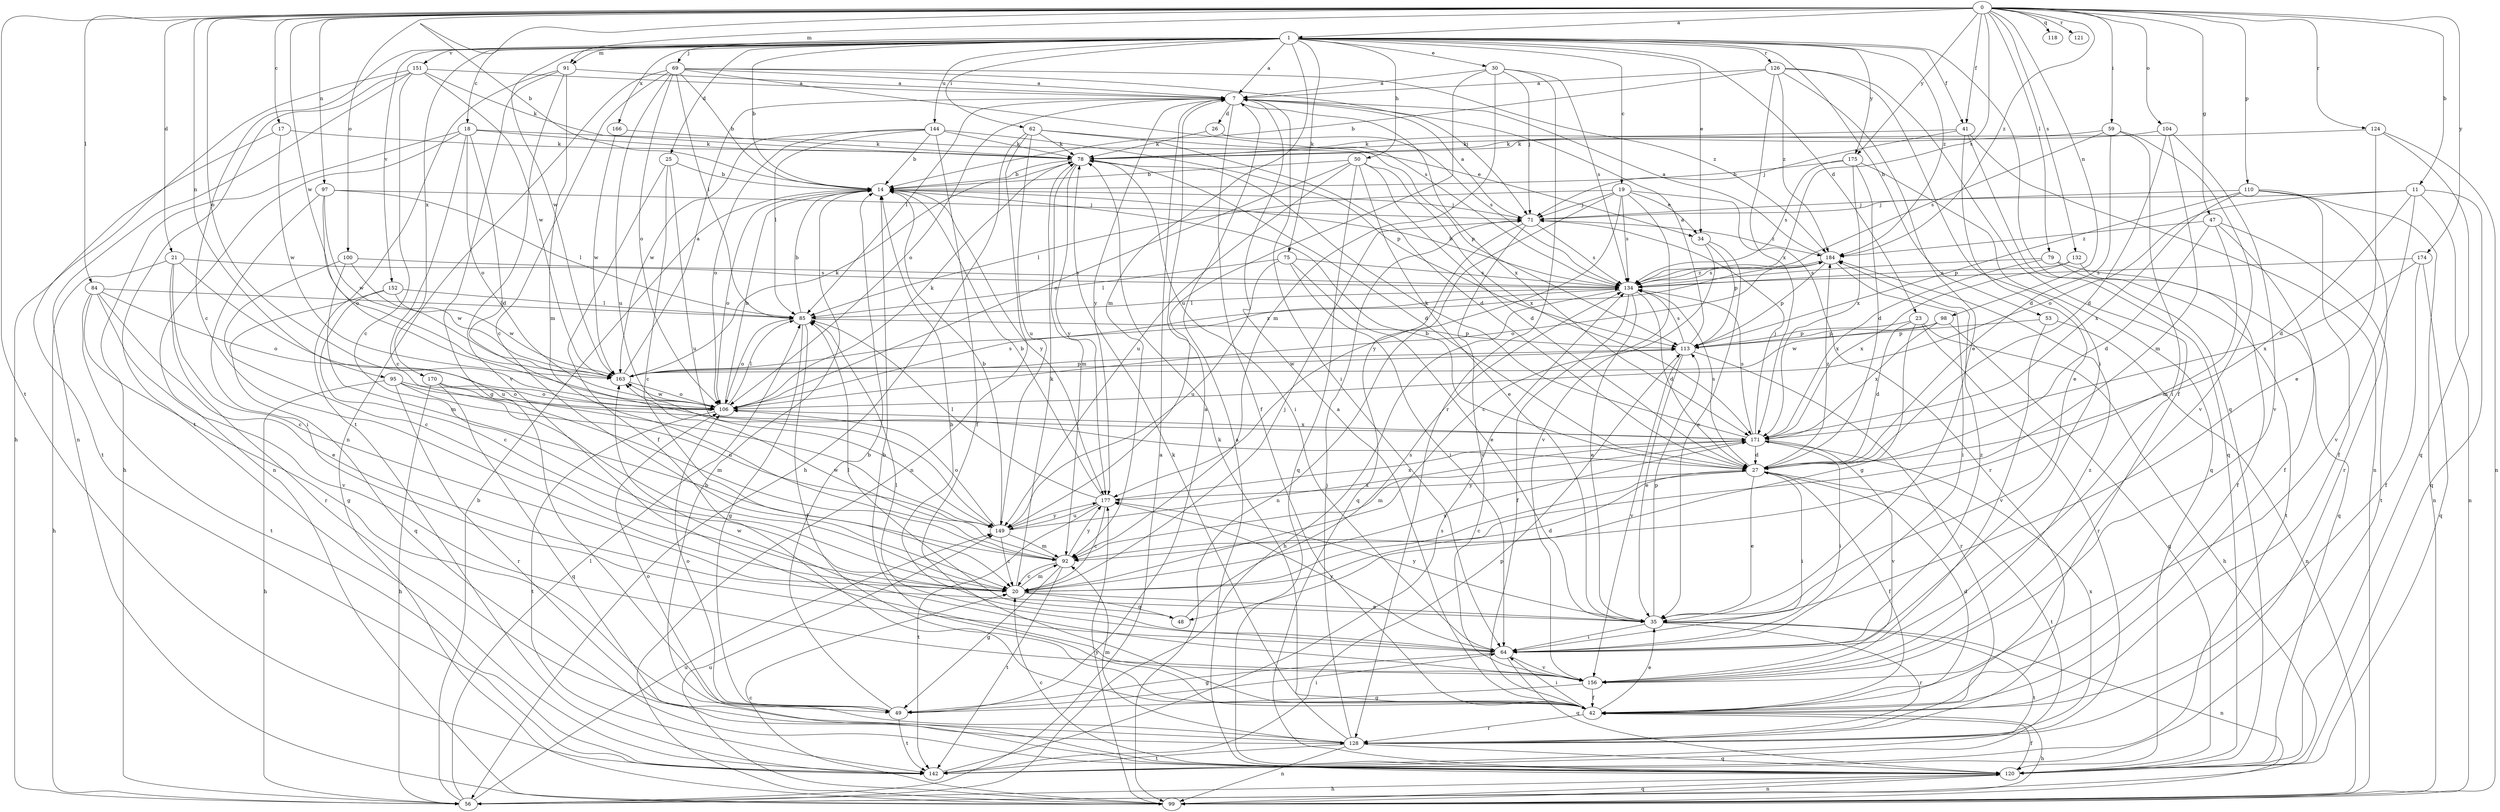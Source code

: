 strict digraph  {
0;
1;
7;
11;
14;
17;
18;
19;
20;
21;
23;
25;
26;
27;
30;
34;
35;
41;
42;
47;
48;
49;
50;
53;
56;
59;
62;
64;
69;
71;
75;
78;
79;
84;
85;
91;
92;
95;
97;
98;
99;
100;
104;
106;
110;
113;
118;
120;
121;
124;
126;
128;
132;
134;
142;
144;
149;
151;
152;
156;
163;
166;
170;
171;
174;
175;
177;
184;
0 -> 1  [label=a];
0 -> 11  [label=b];
0 -> 14  [label=b];
0 -> 17  [label=c];
0 -> 21  [label=d];
0 -> 41  [label=f];
0 -> 47  [label=g];
0 -> 59  [label=i];
0 -> 79  [label=l];
0 -> 84  [label=l];
0 -> 91  [label=m];
0 -> 95  [label=n];
0 -> 97  [label=n];
0 -> 98  [label=n];
0 -> 100  [label=o];
0 -> 104  [label=o];
0 -> 106  [label=o];
0 -> 110  [label=p];
0 -> 118  [label=q];
0 -> 121  [label=r];
0 -> 124  [label=r];
0 -> 132  [label=s];
0 -> 134  [label=s];
0 -> 142  [label=t];
0 -> 163  [label=w];
0 -> 174  [label=y];
0 -> 175  [label=y];
0 -> 184  [label=z];
1 -> 7  [label=a];
1 -> 14  [label=b];
1 -> 18  [label=c];
1 -> 19  [label=c];
1 -> 20  [label=c];
1 -> 23  [label=d];
1 -> 25  [label=d];
1 -> 30  [label=e];
1 -> 34  [label=e];
1 -> 41  [label=f];
1 -> 50  [label=h];
1 -> 53  [label=h];
1 -> 62  [label=i];
1 -> 69  [label=j];
1 -> 75  [label=k];
1 -> 91  [label=m];
1 -> 92  [label=m];
1 -> 120  [label=q];
1 -> 126  [label=r];
1 -> 144  [label=u];
1 -> 151  [label=v];
1 -> 152  [label=v];
1 -> 163  [label=w];
1 -> 166  [label=x];
1 -> 170  [label=x];
1 -> 175  [label=y];
1 -> 184  [label=z];
7 -> 26  [label=d];
7 -> 42  [label=f];
7 -> 64  [label=i];
7 -> 85  [label=l];
7 -> 106  [label=o];
7 -> 171  [label=x];
7 -> 177  [label=y];
11 -> 27  [label=d];
11 -> 71  [label=j];
11 -> 99  [label=n];
11 -> 106  [label=o];
11 -> 120  [label=q];
11 -> 156  [label=v];
14 -> 71  [label=j];
14 -> 106  [label=o];
14 -> 177  [label=y];
17 -> 78  [label=k];
17 -> 142  [label=t];
17 -> 163  [label=w];
18 -> 20  [label=c];
18 -> 27  [label=d];
18 -> 34  [label=e];
18 -> 56  [label=h];
18 -> 78  [label=k];
18 -> 99  [label=n];
18 -> 106  [label=o];
19 -> 34  [label=e];
19 -> 71  [label=j];
19 -> 85  [label=l];
19 -> 99  [label=n];
19 -> 128  [label=r];
19 -> 134  [label=s];
19 -> 156  [label=v];
19 -> 177  [label=y];
20 -> 27  [label=d];
20 -> 35  [label=e];
20 -> 48  [label=g];
20 -> 71  [label=j];
20 -> 78  [label=k];
20 -> 92  [label=m];
20 -> 171  [label=x];
21 -> 20  [label=c];
21 -> 56  [label=h];
21 -> 128  [label=r];
21 -> 134  [label=s];
21 -> 149  [label=u];
23 -> 27  [label=d];
23 -> 48  [label=g];
23 -> 56  [label=h];
23 -> 113  [label=p];
23 -> 128  [label=r];
25 -> 14  [label=b];
25 -> 20  [label=c];
25 -> 42  [label=f];
25 -> 149  [label=u];
26 -> 78  [label=k];
26 -> 134  [label=s];
27 -> 14  [label=b];
27 -> 20  [label=c];
27 -> 35  [label=e];
27 -> 42  [label=f];
27 -> 64  [label=i];
27 -> 134  [label=s];
27 -> 142  [label=t];
27 -> 177  [label=y];
27 -> 184  [label=z];
30 -> 7  [label=a];
30 -> 71  [label=j];
30 -> 92  [label=m];
30 -> 128  [label=r];
30 -> 134  [label=s];
30 -> 149  [label=u];
34 -> 20  [label=c];
34 -> 35  [label=e];
34 -> 113  [label=p];
35 -> 64  [label=i];
35 -> 99  [label=n];
35 -> 113  [label=p];
35 -> 128  [label=r];
35 -> 142  [label=t];
35 -> 177  [label=y];
41 -> 35  [label=e];
41 -> 71  [label=j];
41 -> 78  [label=k];
41 -> 99  [label=n];
41 -> 120  [label=q];
42 -> 7  [label=a];
42 -> 14  [label=b];
42 -> 27  [label=d];
42 -> 35  [label=e];
42 -> 56  [label=h];
42 -> 64  [label=i];
42 -> 78  [label=k];
42 -> 128  [label=r];
47 -> 27  [label=d];
47 -> 42  [label=f];
47 -> 92  [label=m];
47 -> 142  [label=t];
47 -> 184  [label=z];
48 -> 85  [label=l];
48 -> 134  [label=s];
49 -> 7  [label=a];
49 -> 14  [label=b];
49 -> 64  [label=i];
49 -> 106  [label=o];
49 -> 142  [label=t];
50 -> 14  [label=b];
50 -> 27  [label=d];
50 -> 35  [label=e];
50 -> 106  [label=o];
50 -> 120  [label=q];
50 -> 149  [label=u];
50 -> 171  [label=x];
53 -> 99  [label=n];
53 -> 113  [label=p];
53 -> 156  [label=v];
56 -> 7  [label=a];
56 -> 14  [label=b];
56 -> 85  [label=l];
56 -> 149  [label=u];
59 -> 27  [label=d];
59 -> 64  [label=i];
59 -> 78  [label=k];
59 -> 134  [label=s];
59 -> 156  [label=v];
62 -> 27  [label=d];
62 -> 56  [label=h];
62 -> 78  [label=k];
62 -> 99  [label=n];
62 -> 113  [label=p];
62 -> 149  [label=u];
64 -> 14  [label=b];
64 -> 49  [label=g];
64 -> 85  [label=l];
64 -> 120  [label=q];
64 -> 156  [label=v];
64 -> 177  [label=y];
64 -> 184  [label=z];
69 -> 7  [label=a];
69 -> 14  [label=b];
69 -> 20  [label=c];
69 -> 71  [label=j];
69 -> 85  [label=l];
69 -> 99  [label=n];
69 -> 106  [label=o];
69 -> 134  [label=s];
69 -> 149  [label=u];
69 -> 184  [label=z];
71 -> 7  [label=a];
71 -> 120  [label=q];
71 -> 134  [label=s];
71 -> 156  [label=v];
71 -> 184  [label=z];
75 -> 35  [label=e];
75 -> 64  [label=i];
75 -> 85  [label=l];
75 -> 134  [label=s];
75 -> 149  [label=u];
78 -> 14  [label=b];
78 -> 27  [label=d];
78 -> 64  [label=i];
78 -> 92  [label=m];
78 -> 177  [label=y];
79 -> 120  [label=q];
79 -> 134  [label=s];
79 -> 142  [label=t];
79 -> 171  [label=x];
84 -> 35  [label=e];
84 -> 49  [label=g];
84 -> 85  [label=l];
84 -> 106  [label=o];
84 -> 142  [label=t];
84 -> 156  [label=v];
85 -> 14  [label=b];
85 -> 42  [label=f];
85 -> 49  [label=g];
85 -> 106  [label=o];
85 -> 113  [label=p];
91 -> 7  [label=a];
91 -> 49  [label=g];
91 -> 92  [label=m];
91 -> 142  [label=t];
91 -> 156  [label=v];
92 -> 20  [label=c];
92 -> 49  [label=g];
92 -> 142  [label=t];
92 -> 163  [label=w];
92 -> 177  [label=y];
95 -> 56  [label=h];
95 -> 106  [label=o];
95 -> 128  [label=r];
95 -> 149  [label=u];
95 -> 171  [label=x];
97 -> 64  [label=i];
97 -> 71  [label=j];
97 -> 85  [label=l];
97 -> 106  [label=o];
97 -> 163  [label=w];
98 -> 113  [label=p];
98 -> 120  [label=q];
98 -> 163  [label=w];
98 -> 171  [label=x];
99 -> 20  [label=c];
99 -> 120  [label=q];
99 -> 149  [label=u];
99 -> 177  [label=y];
100 -> 20  [label=c];
100 -> 92  [label=m];
100 -> 134  [label=s];
100 -> 163  [label=w];
104 -> 27  [label=d];
104 -> 78  [label=k];
104 -> 92  [label=m];
104 -> 156  [label=v];
106 -> 14  [label=b];
106 -> 78  [label=k];
106 -> 85  [label=l];
106 -> 134  [label=s];
106 -> 142  [label=t];
106 -> 163  [label=w];
106 -> 171  [label=x];
110 -> 42  [label=f];
110 -> 71  [label=j];
110 -> 99  [label=n];
110 -> 113  [label=p];
110 -> 128  [label=r];
110 -> 171  [label=x];
113 -> 7  [label=a];
113 -> 35  [label=e];
113 -> 128  [label=r];
113 -> 134  [label=s];
113 -> 156  [label=v];
113 -> 163  [label=w];
120 -> 7  [label=a];
120 -> 14  [label=b];
120 -> 20  [label=c];
120 -> 42  [label=f];
120 -> 56  [label=h];
120 -> 99  [label=n];
124 -> 35  [label=e];
124 -> 78  [label=k];
124 -> 99  [label=n];
124 -> 120  [label=q];
126 -> 7  [label=a];
126 -> 14  [label=b];
126 -> 35  [label=e];
126 -> 42  [label=f];
126 -> 64  [label=i];
126 -> 171  [label=x];
126 -> 184  [label=z];
128 -> 71  [label=j];
128 -> 78  [label=k];
128 -> 92  [label=m];
128 -> 99  [label=n];
128 -> 106  [label=o];
128 -> 120  [label=q];
128 -> 142  [label=t];
128 -> 171  [label=x];
132 -> 42  [label=f];
132 -> 134  [label=s];
132 -> 171  [label=x];
134 -> 14  [label=b];
134 -> 27  [label=d];
134 -> 35  [label=e];
134 -> 42  [label=f];
134 -> 56  [label=h];
134 -> 85  [label=l];
134 -> 184  [label=z];
142 -> 113  [label=p];
142 -> 134  [label=s];
144 -> 14  [label=b];
144 -> 42  [label=f];
144 -> 78  [label=k];
144 -> 85  [label=l];
144 -> 106  [label=o];
144 -> 113  [label=p];
144 -> 163  [label=w];
149 -> 14  [label=b];
149 -> 20  [label=c];
149 -> 92  [label=m];
149 -> 106  [label=o];
149 -> 171  [label=x];
149 -> 177  [label=y];
151 -> 7  [label=a];
151 -> 20  [label=c];
151 -> 56  [label=h];
151 -> 78  [label=k];
151 -> 99  [label=n];
151 -> 142  [label=t];
151 -> 163  [label=w];
152 -> 20  [label=c];
152 -> 85  [label=l];
152 -> 120  [label=q];
152 -> 163  [label=w];
156 -> 42  [label=f];
156 -> 49  [label=g];
156 -> 163  [label=w];
156 -> 184  [label=z];
163 -> 7  [label=a];
163 -> 78  [label=k];
163 -> 106  [label=o];
163 -> 113  [label=p];
163 -> 184  [label=z];
166 -> 78  [label=k];
166 -> 163  [label=w];
170 -> 56  [label=h];
170 -> 92  [label=m];
170 -> 106  [label=o];
170 -> 120  [label=q];
171 -> 27  [label=d];
171 -> 64  [label=i];
171 -> 71  [label=j];
171 -> 78  [label=k];
171 -> 92  [label=m];
171 -> 134  [label=s];
171 -> 156  [label=v];
174 -> 42  [label=f];
174 -> 120  [label=q];
174 -> 134  [label=s];
174 -> 171  [label=x];
175 -> 14  [label=b];
175 -> 27  [label=d];
175 -> 120  [label=q];
175 -> 134  [label=s];
175 -> 171  [label=x];
177 -> 14  [label=b];
177 -> 20  [label=c];
177 -> 85  [label=l];
177 -> 142  [label=t];
177 -> 149  [label=u];
177 -> 171  [label=x];
184 -> 7  [label=a];
184 -> 64  [label=i];
184 -> 106  [label=o];
184 -> 113  [label=p];
184 -> 134  [label=s];
}
